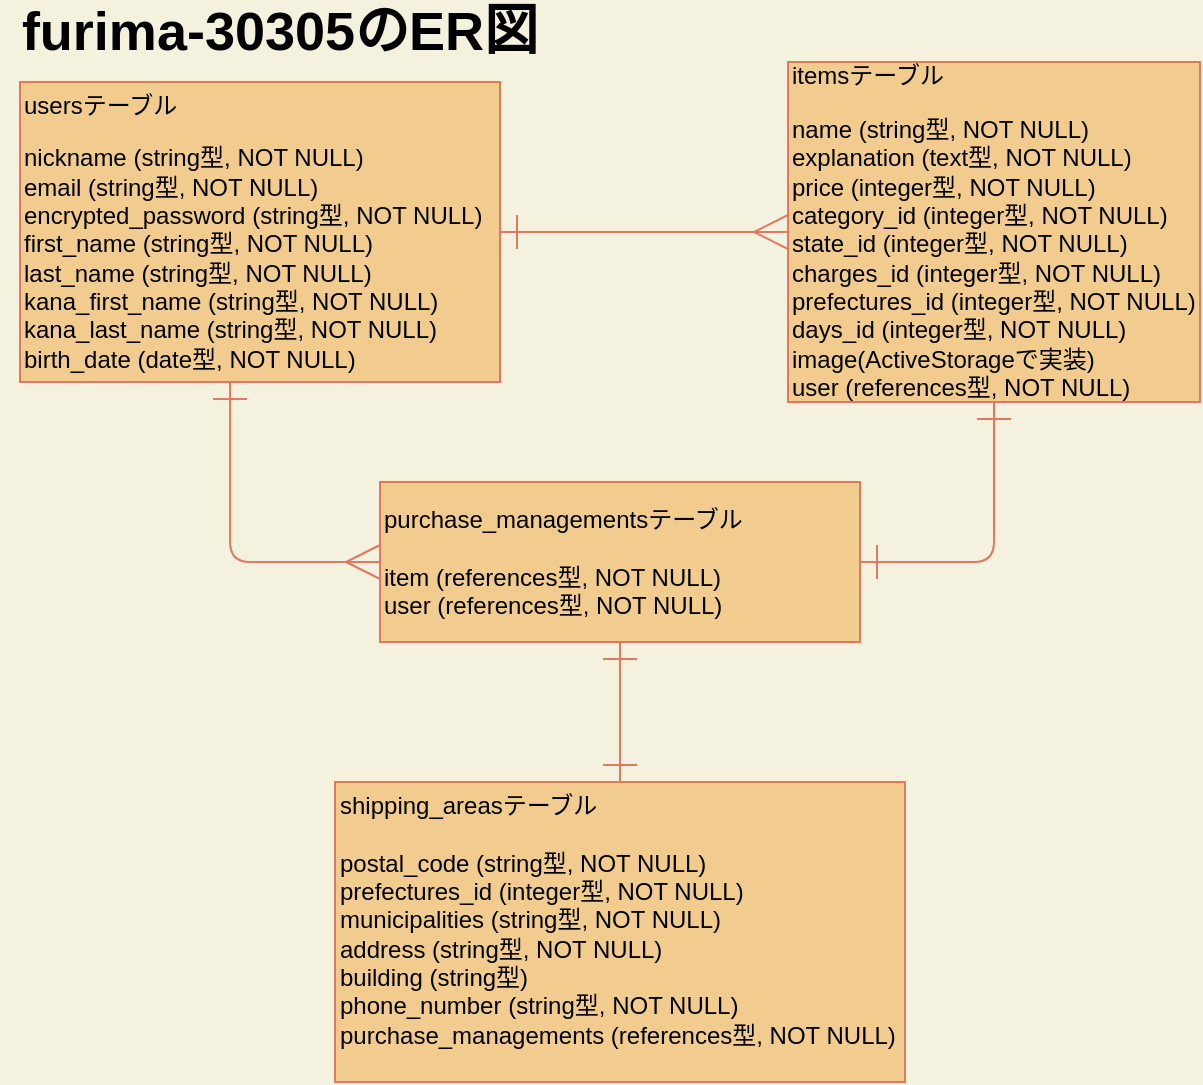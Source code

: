 <mxfile version="13.10.0" type="embed">
    <diagram id="McMUi0i85mTlR5102VOO" name="ページ1">
        <mxGraphModel dx="524" dy="1717" grid="1" gridSize="10" guides="1" tooltips="1" connect="1" arrows="1" fold="1" page="1" pageScale="1" pageWidth="827" pageHeight="1169" background="#F4F1DE" math="0" shadow="0">
            <root>
                <mxCell id="0"/>
                <mxCell id="1" parent="0"/>
                <mxCell id="2" value="&lt;b&gt;&lt;font style=&quot;font-size: 27px&quot;&gt;furima-30305のER図&lt;/font&gt;&lt;/b&gt;" style="text;html=1;strokeColor=none;fillColor=none;align=center;verticalAlign=middle;whiteSpace=wrap;rounded=0;fontColor=#000000;" parent="1" vertex="1">
                    <mxGeometry x="20" width="280" height="30" as="geometry"/>
                </mxCell>
                <mxCell id="22" style="edgeStyle=orthogonalEdgeStyle;rounded=1;orthogonalLoop=1;jettySize=auto;html=1;entryX=0;entryY=0.5;entryDx=0;entryDy=0;strokeColor=#E07A5F;fillColor=#F2CC8F;fontColor=#393C56;endArrow=ERmany;endFill=0;startArrow=ERone;startFill=0;endSize=15;startSize=15;" edge="1" parent="1" target="19">
                    <mxGeometry relative="1" as="geometry">
                        <mxPoint x="135" y="190" as="sourcePoint"/>
                        <Array as="points">
                            <mxPoint x="135" y="280"/>
                        </Array>
                    </mxGeometry>
                </mxCell>
                <mxCell id="23" style="edgeStyle=orthogonalEdgeStyle;rounded=1;orthogonalLoop=1;jettySize=auto;html=1;entryX=0;entryY=0.5;entryDx=0;entryDy=0;startArrow=ERone;startFill=0;startSize=15;endArrow=ERmany;endFill=0;endSize=15;strokeColor=#E07A5F;fillColor=#F2CC8F;fontColor=#393C56;" edge="1" parent="1" source="4" target="6">
                    <mxGeometry relative="1" as="geometry"/>
                </mxCell>
                <mxCell id="4" value="&lt;pre&gt;&lt;span style=&quot;color: rgb(0 , 0 , 0)&quot;&gt;&lt;font face=&quot;Helvetica&quot;&gt;usersテーブル&lt;/font&gt;&lt;/span&gt;&lt;/pre&gt;&lt;pre&gt;&lt;font face=&quot;Helvetica&quot;&gt;&lt;span style=&quot;color: rgb(0 , 0 , 0)&quot;&gt;nickname (string型, NOT NULL)&lt;br&gt;&lt;/span&gt;&lt;span style=&quot;color: rgb(0 , 0 , 0)&quot;&gt;email&amp;nbsp;(string型, NOT NULL)&lt;br&gt;&lt;/span&gt;&lt;/font&gt;&lt;font color=&quot;#000000&quot; face=&quot;Helvetica&quot;&gt;encrypted_password&lt;/font&gt;&lt;font face=&quot;Helvetica&quot;&gt;&lt;span style=&quot;color: rgb(0 , 0 , 0)&quot;&gt;&amp;nbsp;(string型, NOT NULL)&lt;br&gt;&lt;/span&gt;&lt;span style=&quot;color: rgb(0 , 0 , 0)&quot;&gt;first_name (string型, NOT NULL)&lt;br&gt;&lt;/span&gt;&lt;span style=&quot;color: rgb(0 , 0 , 0)&quot;&gt;last_name (string型, NOT NULL)&lt;br&gt;&lt;/span&gt;&lt;span style=&quot;color: rgb(0 , 0 , 0)&quot;&gt;kana_first_name (string型, NOT NULL)&lt;br&gt;&lt;/span&gt;&lt;span style=&quot;color: rgb(0 , 0 , 0)&quot;&gt;kana_last_name (string型, NOT NULL)&lt;br&gt;&lt;/span&gt;&lt;span style=&quot;color: rgb(0 , 0 , 0)&quot;&gt;birth_date (date型, NOT NULL)&lt;/span&gt;&lt;/font&gt;&lt;br&gt;&lt;/pre&gt;&lt;blockquote style=&quot;border: none ; margin: 0px 0px 0px 40px ; padding: 0px&quot;&gt;&lt;/blockquote&gt;&lt;blockquote style=&quot;border: none ; margin: 0px 0px 0px 40px ; padding: 0px&quot;&gt;&lt;/blockquote&gt;&lt;blockquote style=&quot;border: none ; margin: 0px 0px 0px 40px ; padding: 0px&quot;&gt;&lt;/blockquote&gt;&lt;blockquote style=&quot;border: none ; margin: 0px 0px 0px 40px ; padding: 0px&quot;&gt;&lt;/blockquote&gt;" style="rounded=0;whiteSpace=wrap;html=1;align=left;fillColor=#F2CC8F;strokeColor=#E07A5F;fontColor=#393C56;" parent="1" vertex="1">
                    <mxGeometry x="30" y="40" width="240" height="150" as="geometry"/>
                </mxCell>
                <mxCell id="29" style="edgeStyle=orthogonalEdgeStyle;rounded=1;orthogonalLoop=1;jettySize=auto;html=1;exitX=0.5;exitY=1;exitDx=0;exitDy=0;entryX=1;entryY=0.5;entryDx=0;entryDy=0;startArrow=ERone;startFill=0;startSize=15;endArrow=ERone;endFill=0;endSize=15;strokeColor=#E07A5F;fillColor=#F2CC8F;fontColor=#393C56;" edge="1" parent="1" source="6" target="19">
                    <mxGeometry relative="1" as="geometry">
                        <Array as="points">
                            <mxPoint x="517" y="280"/>
                        </Array>
                    </mxGeometry>
                </mxCell>
                <mxCell id="6" value="&lt;pre&gt;&lt;span style=&quot;color: rgb(0 , 0 , 0)&quot;&gt;&lt;font face=&quot;Helvetica&quot;&gt;itemsテーブル&lt;/font&gt;&lt;/span&gt;&lt;/pre&gt;&lt;pre&gt;&lt;font face=&quot;Helvetica&quot;&gt;&lt;span style=&quot;color: rgb(0 , 0 , 0)&quot;&gt;name (string型, NOT NULL)&lt;br&gt;&lt;/span&gt;&lt;span style=&quot;color: rgb(0 , 0 , 0)&quot;&gt;explanation (text型, NOT NULL)&lt;br&gt;&lt;/span&gt;&lt;span style=&quot;color: rgb(0 , 0 , 0)&quot;&gt;price (integer型, NOT NULL)&lt;br&gt;&lt;/span&gt;&lt;span style=&quot;color: rgb(0 , 0 , 0)&quot;&gt;category_id (integer型, NOT NULL)&lt;br&gt;&lt;/span&gt;&lt;span style=&quot;color: rgb(0 , 0 , 0)&quot;&gt;state_id (integer型, NOT NULL)&lt;br&gt;&lt;/span&gt;&lt;span style=&quot;color: rgb(0 , 0 , 0)&quot;&gt;charges_id (integer型, NOT NULL)&lt;br&gt;&lt;/span&gt;&lt;font color=&quot;#000000&quot;&gt;prefectures_id&lt;/font&gt;&lt;span style=&quot;color: rgb(0 , 0 , 0)&quot;&gt; (integer型, NOT NULL)&lt;br&gt;&lt;/span&gt;&lt;span style=&quot;color: rgb(0 , 0 , 0)&quot;&gt;days_id (integer型, NOT NULL)&lt;br&gt;&lt;/span&gt;&lt;span style=&quot;color: rgb(0 , 0 , 0)&quot;&gt;image(ActiveStorageで実装&lt;/span&gt;&lt;span style=&quot;color: rgb(0 , 0 , 0)&quot;&gt;)&lt;br&gt;&lt;/span&gt;&lt;font color=&quot;#000000&quot;&gt;user (references型, NOT NULL)&lt;/font&gt;&lt;/font&gt;&lt;/pre&gt;&lt;p style=&quot;line-height: 18px&quot;&gt;&lt;/p&gt;&lt;p&gt;&lt;/p&gt;" style="rounded=0;whiteSpace=wrap;html=1;align=left;fillColor=#F2CC8F;strokeColor=#E07A5F;fontColor=#393C56;" parent="1" vertex="1">
                    <mxGeometry x="414" y="30" width="206" height="170" as="geometry"/>
                </mxCell>
                <mxCell id="11" value="&lt;span style=&quot;color: rgb(0 , 0 , 0)&quot;&gt;shipping_areasテーブル&lt;br&gt;&lt;/span&gt;&lt;br&gt;&lt;span style=&quot;color: rgb(0 , 0 , 0)&quot;&gt;postal_code (string型, NOT NULL)&lt;/span&gt;&lt;br&gt;&lt;span style=&quot;color: rgb(0 , 0 , 0)&quot;&gt;prefectures_id (integer型, NOT NULL)&lt;/span&gt;&lt;br&gt;&lt;span style=&quot;color: rgb(0 , 0 , 0)&quot;&gt;municipalities (string型, NOT NULL)&lt;/span&gt;&lt;br&gt;&lt;span style=&quot;color: rgb(0 , 0 , 0)&quot;&gt;address (string型, NOT NULL)&lt;/span&gt;&lt;br&gt;&lt;span style=&quot;color: rgb(0 , 0 , 0)&quot;&gt;building (string型)&lt;/span&gt;&lt;br&gt;&lt;font face=&quot;Helvetica&quot; style=&quot;color: rgb(0 , 0 , 0)&quot;&gt;phone_number (&lt;/font&gt;&lt;font face=&quot;Helvetica&quot; style=&quot;color: rgb(0 , 0 , 0)&quot;&gt;string型, NOT NULL)&lt;/font&gt;&lt;br&gt;&lt;font color=&quot;#000000&quot;&gt;purchase_managements&lt;span&gt;&amp;nbsp;(references型, NOT NULL)&lt;/span&gt;&lt;/font&gt;&lt;div style=&quot;font-weight: normal ; font-size: 12px ; line-height: 18px&quot;&gt;&lt;p&gt;&lt;/p&gt;&lt;p&gt;&lt;/p&gt;&lt;/div&gt;" style="rounded=0;whiteSpace=wrap;html=1;align=left;fillColor=#F2CC8F;strokeColor=#E07A5F;fontColor=#393C56;" parent="1" vertex="1">
                    <mxGeometry x="187.5" y="390" width="285" height="150" as="geometry"/>
                </mxCell>
                <mxCell id="30" style="edgeStyle=orthogonalEdgeStyle;rounded=1;orthogonalLoop=1;jettySize=auto;html=1;exitX=0.5;exitY=1;exitDx=0;exitDy=0;startArrow=ERone;startFill=0;startSize=15;endArrow=ERone;endFill=0;endSize=15;strokeColor=#E07A5F;fillColor=#F2CC8F;fontColor=#393C56;" edge="1" parent="1" source="19" target="11">
                    <mxGeometry relative="1" as="geometry"/>
                </mxCell>
                <mxCell id="19" value="&lt;div&gt;&lt;span&gt;purchase_managementsテーブル&lt;/span&gt;&lt;/div&gt;&lt;div&gt;&lt;span&gt;&lt;br&gt;&lt;/span&gt;&lt;/div&gt;&lt;div&gt;&lt;span&gt;item (references型, NOT NULL)&lt;/span&gt;&lt;/div&gt;&lt;div&gt;&lt;span&gt;user (references型, NOT NULL)&lt;/span&gt;&lt;/div&gt;" style="rounded=0;whiteSpace=wrap;html=1;sketch=0;strokeColor=#E07A5F;fillColor=#F2CC8F;fontColor=#000000;align=left;" vertex="1" parent="1">
                    <mxGeometry x="210" y="240" width="240" height="80" as="geometry"/>
                </mxCell>
            </root>
        </mxGraphModel>
    </diagram>
</mxfile>